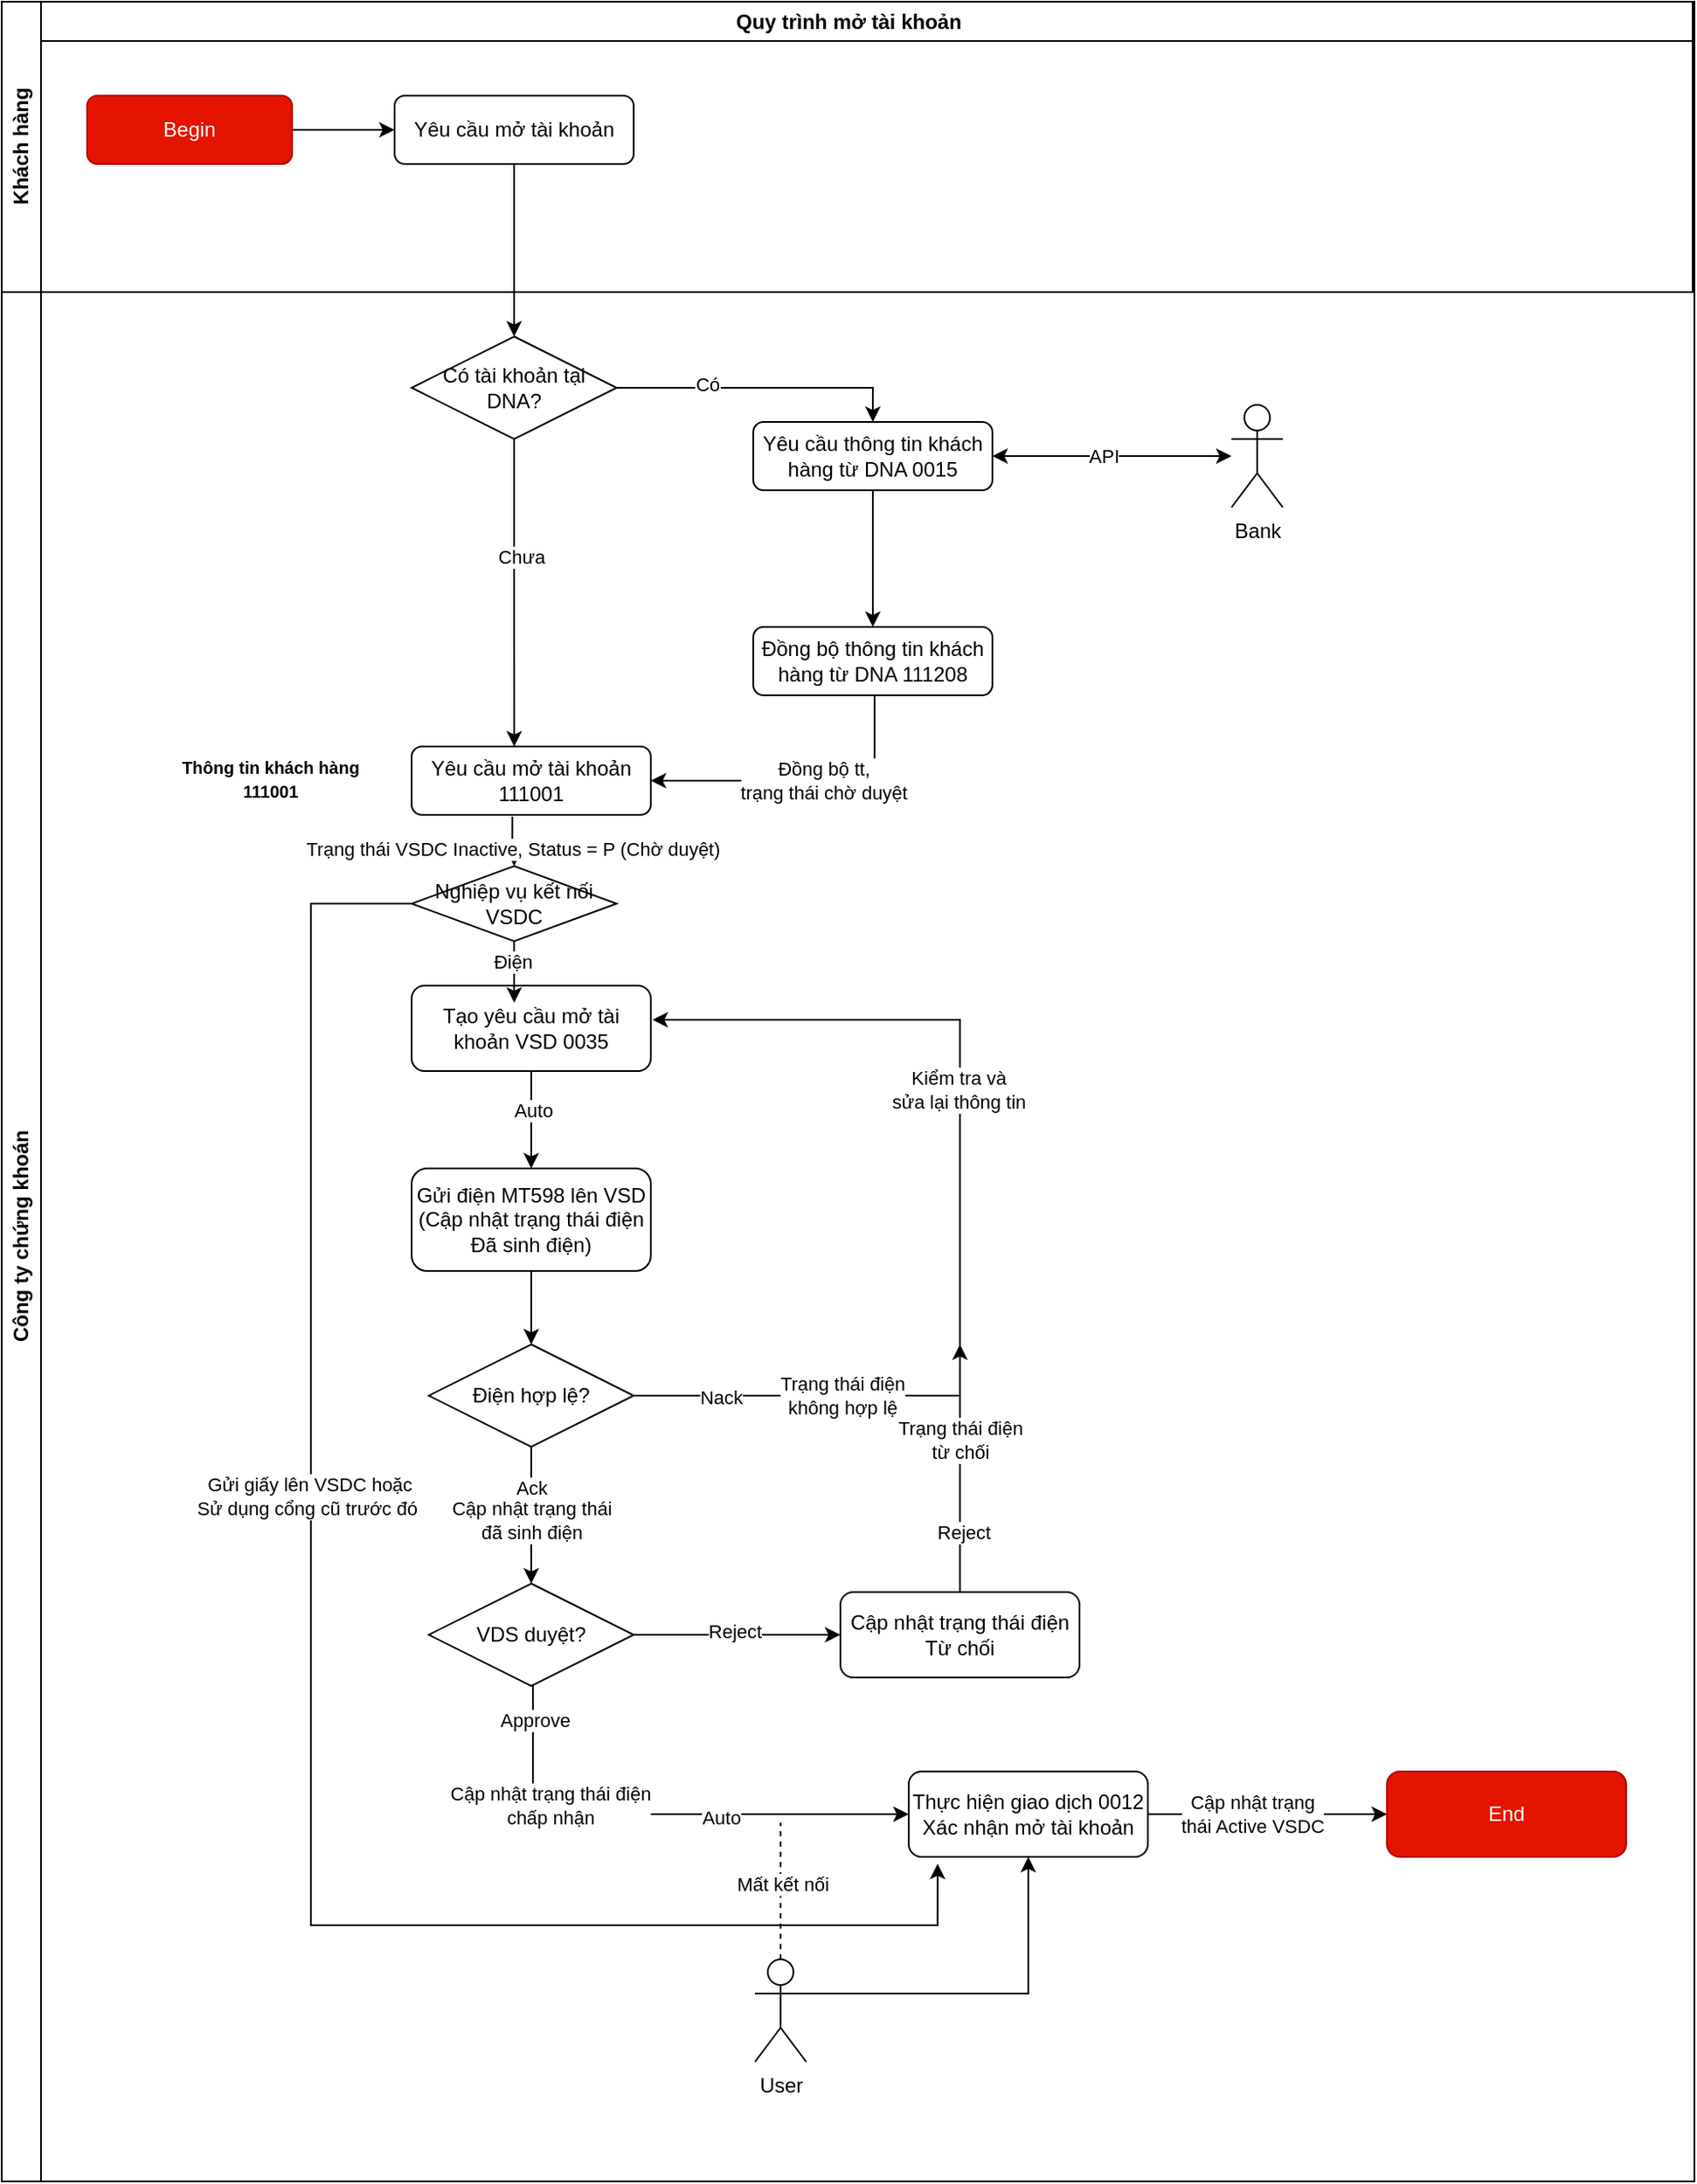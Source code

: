 <mxfile version="24.6.3" type="github" pages="5">
  <diagram name="Quy trình mở tài khoản" id="_sXcY7eKj9PjwHy8QgXG">
    <mxGraphModel dx="1120" dy="460" grid="1" gridSize="10" guides="1" tooltips="1" connect="1" arrows="1" fold="1" page="1" pageScale="1" pageWidth="1169" pageHeight="1654" math="0" shadow="0">
      <root>
        <mxCell id="0" />
        <mxCell id="1" parent="0" />
        <mxCell id="7c-61QYpQ-M-fPIgPDea-1" value="Công ty chứng khoán" style="swimlane;horizontal=0;whiteSpace=wrap;html=1;" vertex="1" parent="1">
          <mxGeometry x="129" y="254" width="991" height="1106" as="geometry">
            <mxRectangle x="230" y="690" width="40" height="150" as="alternateBounds" />
          </mxGeometry>
        </mxCell>
        <mxCell id="7c-61QYpQ-M-fPIgPDea-2" style="edgeStyle=orthogonalEdgeStyle;rounded=0;orthogonalLoop=1;jettySize=auto;html=1;exitX=0.421;exitY=1.025;exitDx=0;exitDy=0;exitPerimeter=0;" edge="1" parent="7c-61QYpQ-M-fPIgPDea-1" source="7c-61QYpQ-M-fPIgPDea-4" target="7c-61QYpQ-M-fPIgPDea-47">
          <mxGeometry relative="1" as="geometry">
            <mxPoint x="401" y="306" as="sourcePoint" />
            <mxPoint x="391" y="326" as="targetPoint" />
          </mxGeometry>
        </mxCell>
        <mxCell id="7c-61QYpQ-M-fPIgPDea-3" value="Trạng thái VSDC Inactive, Status = P (Chờ duyệt)" style="edgeLabel;html=1;align=center;verticalAlign=middle;resizable=0;points=[];" vertex="1" connectable="0" parent="7c-61QYpQ-M-fPIgPDea-2">
          <mxGeometry x="0.333" y="-1" relative="1" as="geometry">
            <mxPoint as="offset" />
          </mxGeometry>
        </mxCell>
        <mxCell id="7c-61QYpQ-M-fPIgPDea-4" value="Yêu cầu mở tài khoản 111001" style="rounded=1;whiteSpace=wrap;html=1;fontSize=12;glass=0;strokeWidth=1;shadow=0;" vertex="1" parent="7c-61QYpQ-M-fPIgPDea-1">
          <mxGeometry x="240" y="266" width="140" height="40" as="geometry" />
        </mxCell>
        <mxCell id="7c-61QYpQ-M-fPIgPDea-5" value="" style="edgeStyle=orthogonalEdgeStyle;rounded=0;orthogonalLoop=1;jettySize=auto;html=1;" edge="1" parent="7c-61QYpQ-M-fPIgPDea-1" source="7c-61QYpQ-M-fPIgPDea-7" target="7c-61QYpQ-M-fPIgPDea-9">
          <mxGeometry relative="1" as="geometry" />
        </mxCell>
        <mxCell id="7c-61QYpQ-M-fPIgPDea-6" value="Auto" style="edgeLabel;html=1;align=center;verticalAlign=middle;resizable=0;points=[];" connectable="0" vertex="1" parent="7c-61QYpQ-M-fPIgPDea-5">
          <mxGeometry x="-0.2" y="1" relative="1" as="geometry">
            <mxPoint as="offset" />
          </mxGeometry>
        </mxCell>
        <mxCell id="7c-61QYpQ-M-fPIgPDea-7" value="Tạo yêu cầu mở tài khoản VSD 0035" style="rounded=1;whiteSpace=wrap;html=1;fontSize=12;glass=0;strokeWidth=1;shadow=0;" vertex="1" parent="7c-61QYpQ-M-fPIgPDea-1">
          <mxGeometry x="240" y="406" width="140" height="50" as="geometry" />
        </mxCell>
        <mxCell id="7c-61QYpQ-M-fPIgPDea-8" style="edgeStyle=orthogonalEdgeStyle;rounded=0;orthogonalLoop=1;jettySize=auto;html=1;" edge="1" parent="7c-61QYpQ-M-fPIgPDea-1" source="7c-61QYpQ-M-fPIgPDea-9" target="7c-61QYpQ-M-fPIgPDea-17">
          <mxGeometry relative="1" as="geometry" />
        </mxCell>
        <mxCell id="7c-61QYpQ-M-fPIgPDea-9" value="Gửi điện MT598 lên VSD&lt;br&gt;(Cập nhật trạng thái điện Đã sinh điện)" style="rounded=1;whiteSpace=wrap;html=1;fontSize=12;glass=0;strokeWidth=1;shadow=0;" vertex="1" parent="7c-61QYpQ-M-fPIgPDea-1">
          <mxGeometry x="240" y="513" width="140" height="60" as="geometry" />
        </mxCell>
        <mxCell id="7c-61QYpQ-M-fPIgPDea-10" style="edgeStyle=orthogonalEdgeStyle;rounded=0;orthogonalLoop=1;jettySize=auto;html=1;" edge="1" parent="7c-61QYpQ-M-fPIgPDea-1" source="7c-61QYpQ-M-fPIgPDea-17">
          <mxGeometry relative="1" as="geometry">
            <mxPoint x="381" y="426" as="targetPoint" />
            <Array as="points">
              <mxPoint x="561" y="646" />
              <mxPoint x="561" y="426" />
              <mxPoint x="381" y="426" />
            </Array>
          </mxGeometry>
        </mxCell>
        <mxCell id="7c-61QYpQ-M-fPIgPDea-11" value="Nack" style="edgeLabel;html=1;align=center;verticalAlign=middle;resizable=0;points=[];" vertex="1" connectable="0" parent="7c-61QYpQ-M-fPIgPDea-10">
          <mxGeometry x="-0.676" y="-1" relative="1" as="geometry">
            <mxPoint x="-45" as="offset" />
          </mxGeometry>
        </mxCell>
        <mxCell id="7c-61QYpQ-M-fPIgPDea-12" value="Kiểm tra và &lt;br&gt;sửa lại thông tin" style="edgeLabel;html=1;align=center;verticalAlign=middle;resizable=0;points=[];" vertex="1" connectable="0" parent="7c-61QYpQ-M-fPIgPDea-10">
          <mxGeometry x="0.038" y="1" relative="1" as="geometry">
            <mxPoint y="-64" as="offset" />
          </mxGeometry>
        </mxCell>
        <mxCell id="7c-61QYpQ-M-fPIgPDea-13" value="Trạng thái điện&lt;br&gt;không hợp lệ" style="edgeLabel;html=1;align=center;verticalAlign=middle;resizable=0;points=[];" vertex="1" connectable="0" parent="7c-61QYpQ-M-fPIgPDea-10">
          <mxGeometry x="-0.538" relative="1" as="geometry">
            <mxPoint x="-15" as="offset" />
          </mxGeometry>
        </mxCell>
        <mxCell id="7c-61QYpQ-M-fPIgPDea-14" style="edgeStyle=orthogonalEdgeStyle;rounded=0;orthogonalLoop=1;jettySize=auto;html=1;entryX=0.5;entryY=0;entryDx=0;entryDy=0;" edge="1" parent="7c-61QYpQ-M-fPIgPDea-1" source="7c-61QYpQ-M-fPIgPDea-17" target="7c-61QYpQ-M-fPIgPDea-24">
          <mxGeometry relative="1" as="geometry" />
        </mxCell>
        <mxCell id="7c-61QYpQ-M-fPIgPDea-15" value="Ack" style="edgeLabel;html=1;align=center;verticalAlign=middle;resizable=0;points=[];" vertex="1" connectable="0" parent="7c-61QYpQ-M-fPIgPDea-14">
          <mxGeometry x="-0.418" relative="1" as="geometry">
            <mxPoint as="offset" />
          </mxGeometry>
        </mxCell>
        <mxCell id="7c-61QYpQ-M-fPIgPDea-16" value="Cập nhật trạng thái&lt;br&gt;đã sinh điện" style="edgeLabel;html=1;align=center;verticalAlign=middle;resizable=0;points=[];" vertex="1" connectable="0" parent="7c-61QYpQ-M-fPIgPDea-14">
          <mxGeometry x="0.073" relative="1" as="geometry">
            <mxPoint as="offset" />
          </mxGeometry>
        </mxCell>
        <mxCell id="7c-61QYpQ-M-fPIgPDea-17" value="Điện hợp lệ?" style="rhombus;whiteSpace=wrap;html=1;" vertex="1" parent="7c-61QYpQ-M-fPIgPDea-1">
          <mxGeometry x="250" y="616" width="120" height="60" as="geometry" />
        </mxCell>
        <mxCell id="7c-61QYpQ-M-fPIgPDea-18" style="edgeStyle=orthogonalEdgeStyle;rounded=0;orthogonalLoop=1;jettySize=auto;html=1;entryX=0;entryY=0.5;entryDx=0;entryDy=0;" edge="1" parent="7c-61QYpQ-M-fPIgPDea-1" source="7c-61QYpQ-M-fPIgPDea-24" target="7c-61QYpQ-M-fPIgPDea-28">
          <mxGeometry relative="1" as="geometry" />
        </mxCell>
        <mxCell id="7c-61QYpQ-M-fPIgPDea-19" value="Reject" style="edgeLabel;html=1;align=center;verticalAlign=middle;resizable=0;points=[];" connectable="0" vertex="1" parent="7c-61QYpQ-M-fPIgPDea-18">
          <mxGeometry x="-0.03" y="2" relative="1" as="geometry">
            <mxPoint as="offset" />
          </mxGeometry>
        </mxCell>
        <mxCell id="7c-61QYpQ-M-fPIgPDea-20" style="edgeStyle=orthogonalEdgeStyle;rounded=0;orthogonalLoop=1;jettySize=auto;html=1;entryX=0;entryY=0.5;entryDx=0;entryDy=0;" edge="1" parent="7c-61QYpQ-M-fPIgPDea-1" source="7c-61QYpQ-M-fPIgPDea-24" target="7c-61QYpQ-M-fPIgPDea-31">
          <mxGeometry relative="1" as="geometry">
            <mxPoint x="310" y="866" as="targetPoint" />
            <Array as="points">
              <mxPoint x="311" y="891" />
            </Array>
          </mxGeometry>
        </mxCell>
        <mxCell id="7c-61QYpQ-M-fPIgPDea-21" value="Approve" style="edgeLabel;html=1;align=center;verticalAlign=middle;resizable=0;points=[];" connectable="0" vertex="1" parent="7c-61QYpQ-M-fPIgPDea-20">
          <mxGeometry x="-0.174" y="2" relative="1" as="geometry">
            <mxPoint x="-46" y="-53" as="offset" />
          </mxGeometry>
        </mxCell>
        <mxCell id="7c-61QYpQ-M-fPIgPDea-22" value="Auto" style="edgeLabel;html=1;align=center;verticalAlign=middle;resizable=0;points=[];" vertex="1" connectable="0" parent="7c-61QYpQ-M-fPIgPDea-20">
          <mxGeometry x="0.519" y="-2" relative="1" as="geometry">
            <mxPoint x="-39" as="offset" />
          </mxGeometry>
        </mxCell>
        <mxCell id="7c-61QYpQ-M-fPIgPDea-23" value="Cập nhật trạng thái điện&lt;br&gt;chấp nhận" style="edgeLabel;html=1;align=center;verticalAlign=middle;resizable=0;points=[];" vertex="1" connectable="0" parent="7c-61QYpQ-M-fPIgPDea-20">
          <mxGeometry x="-0.658" y="-4" relative="1" as="geometry">
            <mxPoint x="14" y="20" as="offset" />
          </mxGeometry>
        </mxCell>
        <mxCell id="7c-61QYpQ-M-fPIgPDea-24" value="VDS duyệt?" style="rhombus;whiteSpace=wrap;html=1;" vertex="1" parent="7c-61QYpQ-M-fPIgPDea-1">
          <mxGeometry x="250" y="756" width="120" height="60" as="geometry" />
        </mxCell>
        <mxCell id="7c-61QYpQ-M-fPIgPDea-25" style="edgeStyle=orthogonalEdgeStyle;rounded=0;orthogonalLoop=1;jettySize=auto;html=1;" edge="1" parent="7c-61QYpQ-M-fPIgPDea-1" source="7c-61QYpQ-M-fPIgPDea-28">
          <mxGeometry relative="1" as="geometry">
            <mxPoint x="561" y="616" as="targetPoint" />
          </mxGeometry>
        </mxCell>
        <mxCell id="7c-61QYpQ-M-fPIgPDea-26" value="Reject" style="edgeLabel;html=1;align=center;verticalAlign=middle;resizable=0;points=[];" vertex="1" connectable="0" parent="7c-61QYpQ-M-fPIgPDea-25">
          <mxGeometry x="-0.106" y="-2" relative="1" as="geometry">
            <mxPoint y="30" as="offset" />
          </mxGeometry>
        </mxCell>
        <mxCell id="7c-61QYpQ-M-fPIgPDea-27" value="Trạng thái điện&lt;br&gt;từ chối" style="edgeLabel;html=1;align=center;verticalAlign=middle;resizable=0;points=[];" vertex="1" connectable="0" parent="7c-61QYpQ-M-fPIgPDea-25">
          <mxGeometry x="0.237" y="1" relative="1" as="geometry">
            <mxPoint as="offset" />
          </mxGeometry>
        </mxCell>
        <mxCell id="7c-61QYpQ-M-fPIgPDea-28" value="Cập nhật trạng thái điện&lt;br&gt;Từ chối" style="rounded=1;whiteSpace=wrap;html=1;fontSize=12;glass=0;strokeWidth=1;shadow=0;" vertex="1" parent="7c-61QYpQ-M-fPIgPDea-1">
          <mxGeometry x="491" y="761" width="140" height="50" as="geometry" />
        </mxCell>
        <mxCell id="7c-61QYpQ-M-fPIgPDea-29" style="edgeStyle=orthogonalEdgeStyle;rounded=0;orthogonalLoop=1;jettySize=auto;html=1;entryX=0;entryY=0.5;entryDx=0;entryDy=0;" edge="1" parent="7c-61QYpQ-M-fPIgPDea-1" source="7c-61QYpQ-M-fPIgPDea-31" target="7c-61QYpQ-M-fPIgPDea-32">
          <mxGeometry relative="1" as="geometry" />
        </mxCell>
        <mxCell id="7c-61QYpQ-M-fPIgPDea-30" value="Cập nhật trạng&lt;br&gt;thái Active VSDC" style="edgeLabel;html=1;align=center;verticalAlign=middle;resizable=0;points=[];" vertex="1" connectable="0" parent="7c-61QYpQ-M-fPIgPDea-29">
          <mxGeometry x="-0.129" relative="1" as="geometry">
            <mxPoint as="offset" />
          </mxGeometry>
        </mxCell>
        <mxCell id="7c-61QYpQ-M-fPIgPDea-31" value="Thực hiện giao dịch 0012&lt;br&gt;Xác nhận mở tài khoản" style="rounded=1;whiteSpace=wrap;html=1;fontSize=12;glass=0;strokeWidth=1;shadow=0;" vertex="1" parent="7c-61QYpQ-M-fPIgPDea-1">
          <mxGeometry x="531" y="866" width="140" height="50" as="geometry" />
        </mxCell>
        <mxCell id="7c-61QYpQ-M-fPIgPDea-32" value="End" style="rounded=1;whiteSpace=wrap;html=1;fontSize=12;glass=0;strokeWidth=1;shadow=0;fillColor=#e51400;fontColor=#ffffff;strokeColor=#B20000;" vertex="1" parent="7c-61QYpQ-M-fPIgPDea-1">
          <mxGeometry x="811" y="866" width="140" height="50" as="geometry" />
        </mxCell>
        <mxCell id="7c-61QYpQ-M-fPIgPDea-33" style="edgeStyle=orthogonalEdgeStyle;rounded=0;orthogonalLoop=1;jettySize=auto;html=1;entryX=0.5;entryY=0;entryDx=0;entryDy=0;" edge="1" parent="7c-61QYpQ-M-fPIgPDea-1" source="7c-61QYpQ-M-fPIgPDea-35" target="7c-61QYpQ-M-fPIgPDea-37">
          <mxGeometry relative="1" as="geometry" />
        </mxCell>
        <mxCell id="7c-61QYpQ-M-fPIgPDea-34" value="Có" style="edgeLabel;html=1;align=center;verticalAlign=middle;resizable=0;points=[];" vertex="1" connectable="0" parent="7c-61QYpQ-M-fPIgPDea-33">
          <mxGeometry x="-0.384" y="2" relative="1" as="geometry">
            <mxPoint as="offset" />
          </mxGeometry>
        </mxCell>
        <mxCell id="7c-61QYpQ-M-fPIgPDea-35" value="Có tài khoản tại DNA?" style="rhombus;whiteSpace=wrap;html=1;" vertex="1" parent="7c-61QYpQ-M-fPIgPDea-1">
          <mxGeometry x="240" y="26" width="120" height="60" as="geometry" />
        </mxCell>
        <mxCell id="7c-61QYpQ-M-fPIgPDea-36" style="edgeStyle=orthogonalEdgeStyle;rounded=0;orthogonalLoop=1;jettySize=auto;html=1;entryX=0.5;entryY=0;entryDx=0;entryDy=0;" edge="1" parent="7c-61QYpQ-M-fPIgPDea-1" source="7c-61QYpQ-M-fPIgPDea-37" target="7c-61QYpQ-M-fPIgPDea-42">
          <mxGeometry relative="1" as="geometry" />
        </mxCell>
        <mxCell id="7c-61QYpQ-M-fPIgPDea-37" value="Yêu cầu thông tin khách hàng từ DNA 0015" style="rounded=1;whiteSpace=wrap;html=1;fontSize=12;glass=0;strokeWidth=1;shadow=0;" vertex="1" parent="7c-61QYpQ-M-fPIgPDea-1">
          <mxGeometry x="440" y="76" width="140" height="40" as="geometry" />
        </mxCell>
        <mxCell id="7c-61QYpQ-M-fPIgPDea-38" style="edgeStyle=orthogonalEdgeStyle;rounded=0;orthogonalLoop=1;jettySize=auto;html=1;entryX=0.429;entryY=0;entryDx=0;entryDy=0;entryPerimeter=0;" edge="1" parent="7c-61QYpQ-M-fPIgPDea-1" source="7c-61QYpQ-M-fPIgPDea-35" target="7c-61QYpQ-M-fPIgPDea-4">
          <mxGeometry relative="1" as="geometry" />
        </mxCell>
        <mxCell id="7c-61QYpQ-M-fPIgPDea-39" value="Chưa" style="edgeLabel;html=1;align=center;verticalAlign=middle;resizable=0;points=[];" vertex="1" connectable="0" parent="7c-61QYpQ-M-fPIgPDea-38">
          <mxGeometry x="-0.237" y="4" relative="1" as="geometry">
            <mxPoint as="offset" />
          </mxGeometry>
        </mxCell>
        <mxCell id="7c-61QYpQ-M-fPIgPDea-40" style="edgeStyle=orthogonalEdgeStyle;rounded=0;orthogonalLoop=1;jettySize=auto;html=1;entryX=1;entryY=0.5;entryDx=0;entryDy=0;" edge="1" parent="7c-61QYpQ-M-fPIgPDea-1" source="7c-61QYpQ-M-fPIgPDea-42" target="7c-61QYpQ-M-fPIgPDea-4">
          <mxGeometry relative="1" as="geometry">
            <Array as="points">
              <mxPoint x="511" y="286" />
            </Array>
          </mxGeometry>
        </mxCell>
        <mxCell id="7c-61QYpQ-M-fPIgPDea-41" value="Đồng bộ tt, &lt;br&gt;trạng thái chờ duyệt" style="edgeLabel;html=1;align=center;verticalAlign=middle;resizable=0;points=[];" vertex="1" connectable="0" parent="7c-61QYpQ-M-fPIgPDea-40">
          <mxGeometry x="-0.116" relative="1" as="geometry">
            <mxPoint as="offset" />
          </mxGeometry>
        </mxCell>
        <mxCell id="7c-61QYpQ-M-fPIgPDea-42" value="Đồng bộ thông tin khách hàng từ DNA 111208" style="rounded=1;whiteSpace=wrap;html=1;fontSize=12;glass=0;strokeWidth=1;shadow=0;" vertex="1" parent="7c-61QYpQ-M-fPIgPDea-1">
          <mxGeometry x="440" y="196" width="140" height="40" as="geometry" />
        </mxCell>
        <mxCell id="7c-61QYpQ-M-fPIgPDea-43" value="Bank" style="shape=umlActor;verticalLabelPosition=bottom;verticalAlign=top;html=1;outlineConnect=0;" vertex="1" parent="7c-61QYpQ-M-fPIgPDea-1">
          <mxGeometry x="720" y="66" width="30" height="60" as="geometry" />
        </mxCell>
        <mxCell id="7c-61QYpQ-M-fPIgPDea-44" value="" style="endArrow=classic;startArrow=classic;html=1;rounded=0;exitX=1;exitY=0.5;exitDx=0;exitDy=0;" edge="1" parent="7c-61QYpQ-M-fPIgPDea-1" source="7c-61QYpQ-M-fPIgPDea-37" target="7c-61QYpQ-M-fPIgPDea-43">
          <mxGeometry width="50" height="50" relative="1" as="geometry">
            <mxPoint x="421" y="266" as="sourcePoint" />
            <mxPoint x="471" y="216" as="targetPoint" />
          </mxGeometry>
        </mxCell>
        <mxCell id="7c-61QYpQ-M-fPIgPDea-45" value="API" style="edgeLabel;html=1;align=center;verticalAlign=middle;resizable=0;points=[];" vertex="1" connectable="0" parent="7c-61QYpQ-M-fPIgPDea-44">
          <mxGeometry x="-0.071" relative="1" as="geometry">
            <mxPoint as="offset" />
          </mxGeometry>
        </mxCell>
        <mxCell id="7c-61QYpQ-M-fPIgPDea-46" value="&lt;span style=&quot;font-size: 10px;&quot;&gt;&lt;b&gt;Thông tin khách hàng&lt;br&gt;111001&lt;/b&gt;&lt;/span&gt;" style="edgeLabel;html=1;align=center;verticalAlign=middle;resizable=0;points=[];" connectable="0" vertex="1" parent="7c-61QYpQ-M-fPIgPDea-1">
          <mxGeometry x="141" y="196" as="geometry">
            <mxPoint x="16" y="89" as="offset" />
          </mxGeometry>
        </mxCell>
        <mxCell id="7c-61QYpQ-M-fPIgPDea-47" value="Nghiệp vụ kết nối VSDC" style="rhombus;whiteSpace=wrap;html=1;" vertex="1" parent="7c-61QYpQ-M-fPIgPDea-1">
          <mxGeometry x="240" y="336" width="120" height="44" as="geometry" />
        </mxCell>
        <mxCell id="7c-61QYpQ-M-fPIgPDea-48" style="edgeStyle=orthogonalEdgeStyle;rounded=0;orthogonalLoop=1;jettySize=auto;html=1;entryX=0.429;entryY=0.2;entryDx=0;entryDy=0;entryPerimeter=0;" edge="1" parent="7c-61QYpQ-M-fPIgPDea-1" source="7c-61QYpQ-M-fPIgPDea-47" target="7c-61QYpQ-M-fPIgPDea-7">
          <mxGeometry relative="1" as="geometry" />
        </mxCell>
        <mxCell id="7c-61QYpQ-M-fPIgPDea-49" value="Điện" style="edgeLabel;html=1;align=center;verticalAlign=middle;resizable=0;points=[];" vertex="1" connectable="0" parent="7c-61QYpQ-M-fPIgPDea-48">
          <mxGeometry x="-0.391" y="-1" relative="1" as="geometry">
            <mxPoint y="1" as="offset" />
          </mxGeometry>
        </mxCell>
        <mxCell id="7c-61QYpQ-M-fPIgPDea-50" style="edgeStyle=orthogonalEdgeStyle;rounded=0;orthogonalLoop=1;jettySize=auto;html=1;entryX=0.121;entryY=1.08;entryDx=0;entryDy=0;entryPerimeter=0;exitX=0;exitY=0.5;exitDx=0;exitDy=0;" edge="1" parent="7c-61QYpQ-M-fPIgPDea-1" source="7c-61QYpQ-M-fPIgPDea-47" target="7c-61QYpQ-M-fPIgPDea-31">
          <mxGeometry relative="1" as="geometry">
            <mxPoint x="240" y="416" as="sourcePoint" />
            <mxPoint x="531" y="961.5" as="targetPoint" />
            <Array as="points">
              <mxPoint x="181" y="358" />
              <mxPoint x="181" y="956" />
              <mxPoint x="548" y="956" />
            </Array>
          </mxGeometry>
        </mxCell>
        <mxCell id="7c-61QYpQ-M-fPIgPDea-51" value="Gửi giấy lên VSDC hoặc&lt;br&gt;Sử dụng cổng cũ trước đó&amp;nbsp;" style="edgeLabel;html=1;align=center;verticalAlign=middle;resizable=0;points=[];" vertex="1" connectable="0" parent="7c-61QYpQ-M-fPIgPDea-50">
          <mxGeometry x="-0.234" y="-1" relative="1" as="geometry">
            <mxPoint as="offset" />
          </mxGeometry>
        </mxCell>
        <mxCell id="7c-61QYpQ-M-fPIgPDea-52" value="User" style="shape=umlActor;verticalLabelPosition=bottom;verticalAlign=top;html=1;outlineConnect=0;" vertex="1" parent="7c-61QYpQ-M-fPIgPDea-1">
          <mxGeometry x="441" y="976" width="30" height="60" as="geometry" />
        </mxCell>
        <mxCell id="7c-61QYpQ-M-fPIgPDea-53" value="" style="endArrow=classic;html=1;rounded=0;entryX=0.5;entryY=1;entryDx=0;entryDy=0;exitX=1;exitY=0.333;exitDx=0;exitDy=0;exitPerimeter=0;" edge="1" parent="7c-61QYpQ-M-fPIgPDea-1" source="7c-61QYpQ-M-fPIgPDea-52" target="7c-61QYpQ-M-fPIgPDea-31">
          <mxGeometry width="50" height="50" relative="1" as="geometry">
            <mxPoint x="421" y="1066" as="sourcePoint" />
            <mxPoint x="471" y="1016" as="targetPoint" />
            <Array as="points">
              <mxPoint x="601" y="996" />
            </Array>
          </mxGeometry>
        </mxCell>
        <mxCell id="7c-61QYpQ-M-fPIgPDea-54" value="Quy trình mở tài khoản" style="swimlane;whiteSpace=wrap;html=1;startSize=23;" vertex="1" parent="1">
          <mxGeometry x="130" y="84" width="990" height="170" as="geometry" />
        </mxCell>
        <mxCell id="7c-61QYpQ-M-fPIgPDea-55" value="Khách hàng" style="swimlane;horizontal=0;whiteSpace=wrap;html=1;" vertex="1" parent="7c-61QYpQ-M-fPIgPDea-54">
          <mxGeometry x="-1" width="990" height="170" as="geometry">
            <mxRectangle x="230" y="540" width="40" height="90" as="alternateBounds" />
          </mxGeometry>
        </mxCell>
        <mxCell id="7c-61QYpQ-M-fPIgPDea-56" style="edgeStyle=orthogonalEdgeStyle;rounded=0;orthogonalLoop=1;jettySize=auto;html=1;exitX=1;exitY=0.5;exitDx=0;exitDy=0;entryX=0;entryY=0.5;entryDx=0;entryDy=0;" edge="1" parent="7c-61QYpQ-M-fPIgPDea-55" source="7c-61QYpQ-M-fPIgPDea-57" target="7c-61QYpQ-M-fPIgPDea-58">
          <mxGeometry relative="1" as="geometry" />
        </mxCell>
        <mxCell id="7c-61QYpQ-M-fPIgPDea-57" value="Begin" style="rounded=1;whiteSpace=wrap;html=1;fontSize=12;glass=0;strokeWidth=1;shadow=0;fillColor=#e51400;fontColor=#ffffff;strokeColor=#B20000;" vertex="1" parent="7c-61QYpQ-M-fPIgPDea-55">
          <mxGeometry x="50" y="55" width="120" height="40" as="geometry" />
        </mxCell>
        <mxCell id="7c-61QYpQ-M-fPIgPDea-58" value="Yêu cầu mở tài khoản" style="rounded=1;whiteSpace=wrap;html=1;fontSize=12;glass=0;strokeWidth=1;shadow=0;" vertex="1" parent="7c-61QYpQ-M-fPIgPDea-55">
          <mxGeometry x="230" y="55" width="140" height="40" as="geometry" />
        </mxCell>
        <mxCell id="7c-61QYpQ-M-fPIgPDea-59" style="edgeStyle=orthogonalEdgeStyle;rounded=0;orthogonalLoop=1;jettySize=auto;html=1;entryX=0.5;entryY=0;entryDx=0;entryDy=0;" edge="1" parent="1" source="7c-61QYpQ-M-fPIgPDea-58" target="7c-61QYpQ-M-fPIgPDea-35">
          <mxGeometry relative="1" as="geometry" />
        </mxCell>
        <mxCell id="7c-61QYpQ-M-fPIgPDea-60" value="" style="endArrow=none;dashed=1;html=1;rounded=0;exitX=0.5;exitY=0;exitDx=0;exitDy=0;exitPerimeter=0;" edge="1" parent="1" source="7c-61QYpQ-M-fPIgPDea-52">
          <mxGeometry width="50" height="50" relative="1" as="geometry">
            <mxPoint x="590" y="1230" as="sourcePoint" />
            <mxPoint x="585" y="1150" as="targetPoint" />
          </mxGeometry>
        </mxCell>
        <mxCell id="7c-61QYpQ-M-fPIgPDea-61" value="Mất kết nối" style="edgeLabel;html=1;align=center;verticalAlign=middle;resizable=0;points=[];" vertex="1" connectable="0" parent="7c-61QYpQ-M-fPIgPDea-60">
          <mxGeometry x="0.1" y="-1" relative="1" as="geometry">
            <mxPoint as="offset" />
          </mxGeometry>
        </mxCell>
      </root>
    </mxGraphModel>
  </diagram>
  <diagram name="Quy trình mở tài khoản tiền" id="gPBFVMthMouBic7nX-ix">
    <mxGraphModel dx="1120" dy="460" grid="1" gridSize="10" guides="1" tooltips="1" connect="1" arrows="1" fold="1" page="1" pageScale="1" pageWidth="1169" pageHeight="1654" math="0" shadow="0">
      <root>
        <mxCell id="WIyWlLk6GJQsqaUBKTNV-0" />
        <mxCell id="WIyWlLk6GJQsqaUBKTNV-1" parent="WIyWlLk6GJQsqaUBKTNV-0" />
        <mxCell id="TnxCRumbow880xI3qZJu-0" value="Công ty chứng khoán" style="swimlane;horizontal=0;whiteSpace=wrap;html=1;" parent="WIyWlLk6GJQsqaUBKTNV-1" vertex="1">
          <mxGeometry x="129" y="254" width="871" height="606" as="geometry">
            <mxRectangle x="230" y="690" width="40" height="150" as="alternateBounds" />
          </mxGeometry>
        </mxCell>
        <mxCell id="Zcul-_Ey2VAl8pak--Ev-9" style="edgeStyle=orthogonalEdgeStyle;rounded=0;orthogonalLoop=1;jettySize=auto;html=1;entryX=0.5;entryY=0;entryDx=0;entryDy=0;" edge="1" parent="TnxCRumbow880xI3qZJu-0" source="TnxCRumbow880xI3qZJu-17" target="Zcul-_Ey2VAl8pak--Ev-8">
          <mxGeometry relative="1" as="geometry" />
        </mxCell>
        <mxCell id="TnxCRumbow880xI3qZJu-17" value="Yêu cầu mở tài khoản / Tab tài khoản tiền 111001" style="rounded=1;whiteSpace=wrap;html=1;fontSize=12;glass=0;strokeWidth=1;shadow=0;" parent="TnxCRumbow880xI3qZJu-0" vertex="1">
          <mxGeometry x="240" y="336" width="140" height="40" as="geometry" />
        </mxCell>
        <mxCell id="gHwJGArUrD1OqWGMp7x8-7" style="edgeStyle=orthogonalEdgeStyle;rounded=0;orthogonalLoop=1;jettySize=auto;html=1;entryX=0.5;entryY=0;entryDx=0;entryDy=0;" parent="TnxCRumbow880xI3qZJu-0" source="gHwJGArUrD1OqWGMp7x8-1" target="gHwJGArUrD1OqWGMp7x8-4" edge="1">
          <mxGeometry relative="1" as="geometry" />
        </mxCell>
        <mxCell id="gHwJGArUrD1OqWGMp7x8-8" value="Có" style="edgeLabel;html=1;align=center;verticalAlign=middle;resizable=0;points=[];" parent="gHwJGArUrD1OqWGMp7x8-7" vertex="1" connectable="0">
          <mxGeometry x="-0.384" y="2" relative="1" as="geometry">
            <mxPoint as="offset" />
          </mxGeometry>
        </mxCell>
        <mxCell id="gHwJGArUrD1OqWGMp7x8-1" value="Thêm tài khoản tiền từ DNA?" style="rhombus;whiteSpace=wrap;html=1;" parent="TnxCRumbow880xI3qZJu-0" vertex="1">
          <mxGeometry x="240" y="26" width="120" height="60" as="geometry" />
        </mxCell>
        <mxCell id="gHwJGArUrD1OqWGMp7x8-10" style="edgeStyle=orthogonalEdgeStyle;rounded=0;orthogonalLoop=1;jettySize=auto;html=1;entryX=0.5;entryY=0;entryDx=0;entryDy=0;" parent="TnxCRumbow880xI3qZJu-0" source="gHwJGArUrD1OqWGMp7x8-4" target="gHwJGArUrD1OqWGMp7x8-9" edge="1">
          <mxGeometry relative="1" as="geometry" />
        </mxCell>
        <mxCell id="gHwJGArUrD1OqWGMp7x8-4" value="Đồng bộ thông tin tài khoản tiền 111209" style="rounded=1;whiteSpace=wrap;html=1;fontSize=12;glass=0;strokeWidth=1;shadow=0;" parent="TnxCRumbow880xI3qZJu-0" vertex="1">
          <mxGeometry x="440" y="76" width="140" height="40" as="geometry" />
        </mxCell>
        <mxCell id="gHwJGArUrD1OqWGMp7x8-5" style="edgeStyle=orthogonalEdgeStyle;rounded=0;orthogonalLoop=1;jettySize=auto;html=1;entryX=0.429;entryY=0;entryDx=0;entryDy=0;entryPerimeter=0;" parent="TnxCRumbow880xI3qZJu-0" source="gHwJGArUrD1OqWGMp7x8-1" target="TnxCRumbow880xI3qZJu-17" edge="1">
          <mxGeometry relative="1" as="geometry" />
        </mxCell>
        <mxCell id="gHwJGArUrD1OqWGMp7x8-6" value="Chưa" style="edgeLabel;html=1;align=center;verticalAlign=middle;resizable=0;points=[];" parent="gHwJGArUrD1OqWGMp7x8-5" vertex="1" connectable="0">
          <mxGeometry x="-0.237" y="4" relative="1" as="geometry">
            <mxPoint as="offset" />
          </mxGeometry>
        </mxCell>
        <mxCell id="gHwJGArUrD1OqWGMp7x8-12" style="edgeStyle=orthogonalEdgeStyle;rounded=0;orthogonalLoop=1;jettySize=auto;html=1;entryX=1;entryY=0.5;entryDx=0;entryDy=0;" parent="TnxCRumbow880xI3qZJu-0" source="gHwJGArUrD1OqWGMp7x8-9" target="TnxCRumbow880xI3qZJu-17" edge="1">
          <mxGeometry relative="1" as="geometry">
            <Array as="points">
              <mxPoint x="511" y="356" />
            </Array>
          </mxGeometry>
        </mxCell>
        <mxCell id="gHwJGArUrD1OqWGMp7x8-13" value="Đồng bộ tt mở, đóng" style="edgeLabel;html=1;align=center;verticalAlign=middle;resizable=0;points=[];" parent="gHwJGArUrD1OqWGMp7x8-12" vertex="1" connectable="0">
          <mxGeometry x="-0.116" relative="1" as="geometry">
            <mxPoint as="offset" />
          </mxGeometry>
        </mxCell>
        <mxCell id="gHwJGArUrD1OqWGMp7x8-9" value="Đồng bộ thông tin khách hàng từ DNA 111208" style="rounded=1;whiteSpace=wrap;html=1;fontSize=12;glass=0;strokeWidth=1;shadow=0;" parent="TnxCRumbow880xI3qZJu-0" vertex="1">
          <mxGeometry x="440" y="196" width="140" height="40" as="geometry" />
        </mxCell>
        <mxCell id="Zcul-_Ey2VAl8pak--Ev-4" style="edgeStyle=orthogonalEdgeStyle;rounded=0;orthogonalLoop=1;jettySize=auto;html=1;entryX=1;entryY=0.5;entryDx=0;entryDy=0;" edge="1" parent="TnxCRumbow880xI3qZJu-0" source="gHwJGArUrD1OqWGMp7x8-15" target="Zcul-_Ey2VAl8pak--Ev-3">
          <mxGeometry relative="1" as="geometry" />
        </mxCell>
        <mxCell id="gHwJGArUrD1OqWGMp7x8-15" value="Bank" style="shape=umlActor;verticalLabelPosition=bottom;verticalAlign=top;html=1;outlineConnect=0;" parent="TnxCRumbow880xI3qZJu-0" vertex="1">
          <mxGeometry x="801" y="66" width="30" height="60" as="geometry" />
        </mxCell>
        <mxCell id="Zcul-_Ey2VAl8pak--Ev-5" style="edgeStyle=orthogonalEdgeStyle;rounded=0;orthogonalLoop=1;jettySize=auto;html=1;entryX=1;entryY=0.5;entryDx=0;entryDy=0;" edge="1" parent="TnxCRumbow880xI3qZJu-0" source="Zcul-_Ey2VAl8pak--Ev-3" target="gHwJGArUrD1OqWGMp7x8-4">
          <mxGeometry relative="1" as="geometry" />
        </mxCell>
        <mxCell id="Zcul-_Ey2VAl8pak--Ev-6" value="API" style="edgeLabel;html=1;align=center;verticalAlign=middle;resizable=0;points=[];" vertex="1" connectable="0" parent="Zcul-_Ey2VAl8pak--Ev-5">
          <mxGeometry x="-0.073" y="-2" relative="1" as="geometry">
            <mxPoint as="offset" />
          </mxGeometry>
        </mxCell>
        <mxCell id="Zcul-_Ey2VAl8pak--Ev-3" value="Thêm tài khoản tiền tại DNA" style="rounded=1;whiteSpace=wrap;html=1;" vertex="1" parent="TnxCRumbow880xI3qZJu-0">
          <mxGeometry x="641" y="71" width="110" height="50" as="geometry" />
        </mxCell>
        <mxCell id="Zcul-_Ey2VAl8pak--Ev-8" value="End" style="rounded=1;whiteSpace=wrap;html=1;fontSize=12;glass=0;strokeWidth=1;shadow=0;fillColor=#e51400;fontColor=#ffffff;strokeColor=#B20000;" vertex="1" parent="TnxCRumbow880xI3qZJu-0">
          <mxGeometry x="240" y="466" width="140" height="50" as="geometry" />
        </mxCell>
        <mxCell id="TnxCRumbow880xI3qZJu-9" value="Quy trình thêm mới tài khoản tiền" style="swimlane;whiteSpace=wrap;html=1;startSize=23;" parent="WIyWlLk6GJQsqaUBKTNV-1" vertex="1">
          <mxGeometry x="130" y="84" width="870" height="170" as="geometry" />
        </mxCell>
        <mxCell id="TnxCRumbow880xI3qZJu-1" value="Khách hàng" style="swimlane;horizontal=0;whiteSpace=wrap;html=1;" parent="TnxCRumbow880xI3qZJu-9" vertex="1">
          <mxGeometry x="-1" width="871" height="170" as="geometry">
            <mxRectangle x="230" y="540" width="40" height="90" as="alternateBounds" />
          </mxGeometry>
        </mxCell>
        <mxCell id="TnxCRumbow880xI3qZJu-20" style="edgeStyle=orthogonalEdgeStyle;rounded=0;orthogonalLoop=1;jettySize=auto;html=1;exitX=1;exitY=0.5;exitDx=0;exitDy=0;entryX=0;entryY=0.5;entryDx=0;entryDy=0;" parent="TnxCRumbow880xI3qZJu-1" source="TnxCRumbow880xI3qZJu-2" target="TnxCRumbow880xI3qZJu-7" edge="1">
          <mxGeometry relative="1" as="geometry" />
        </mxCell>
        <mxCell id="TnxCRumbow880xI3qZJu-2" value="Begin" style="rounded=1;whiteSpace=wrap;html=1;fontSize=12;glass=0;strokeWidth=1;shadow=0;fillColor=#e51400;fontColor=#ffffff;strokeColor=#B20000;" parent="TnxCRumbow880xI3qZJu-1" vertex="1">
          <mxGeometry x="50" y="55" width="120" height="40" as="geometry" />
        </mxCell>
        <mxCell id="TnxCRumbow880xI3qZJu-7" value="Yêu cầu thêm mới tài khoản tiền" style="rounded=1;whiteSpace=wrap;html=1;fontSize=12;glass=0;strokeWidth=1;shadow=0;" parent="TnxCRumbow880xI3qZJu-1" vertex="1">
          <mxGeometry x="230" y="55" width="140" height="40" as="geometry" />
        </mxCell>
        <mxCell id="gHwJGArUrD1OqWGMp7x8-3" style="edgeStyle=orthogonalEdgeStyle;rounded=0;orthogonalLoop=1;jettySize=auto;html=1;entryX=0.5;entryY=0;entryDx=0;entryDy=0;" parent="WIyWlLk6GJQsqaUBKTNV-1" source="TnxCRumbow880xI3qZJu-7" target="gHwJGArUrD1OqWGMp7x8-1" edge="1">
          <mxGeometry relative="1" as="geometry" />
        </mxCell>
      </root>
    </mxGraphModel>
  </diagram>
  <diagram name="Quản lý sửa thông tin tài khoản" id="WpoT7li_IwI2nKsIFIOy">
    <mxGraphModel dx="1120" dy="460" grid="1" gridSize="10" guides="1" tooltips="1" connect="1" arrows="1" fold="1" page="1" pageScale="1" pageWidth="1169" pageHeight="1654" math="0" shadow="0">
      <root>
        <mxCell id="QsH5usmUUMUcdq1OJUyq-0" />
        <mxCell id="QsH5usmUUMUcdq1OJUyq-1" parent="QsH5usmUUMUcdq1OJUyq-0" />
        <mxCell id="QsH5usmUUMUcdq1OJUyq-2" value="Công ty chứng khoán" style="swimlane;horizontal=0;whiteSpace=wrap;html=1;" vertex="1" parent="QsH5usmUUMUcdq1OJUyq-1">
          <mxGeometry x="129" y="254" width="871" height="606" as="geometry">
            <mxRectangle x="230" y="690" width="40" height="150" as="alternateBounds" />
          </mxGeometry>
        </mxCell>
        <mxCell id="QsH5usmUUMUcdq1OJUyq-3" style="edgeStyle=orthogonalEdgeStyle;rounded=0;orthogonalLoop=1;jettySize=auto;html=1;entryX=0.5;entryY=0;entryDx=0;entryDy=0;" edge="1" parent="QsH5usmUUMUcdq1OJUyq-2" source="QsH5usmUUMUcdq1OJUyq-4" target="QsH5usmUUMUcdq1OJUyq-20">
          <mxGeometry relative="1" as="geometry" />
        </mxCell>
        <mxCell id="QsH5usmUUMUcdq1OJUyq-4" value="Yêu cầu mở tài khoản 111001" style="rounded=1;whiteSpace=wrap;html=1;fontSize=12;glass=0;strokeWidth=1;shadow=0;" vertex="1" parent="QsH5usmUUMUcdq1OJUyq-2">
          <mxGeometry x="240" y="336" width="140" height="40" as="geometry" />
        </mxCell>
        <mxCell id="QsH5usmUUMUcdq1OJUyq-5" style="edgeStyle=orthogonalEdgeStyle;rounded=0;orthogonalLoop=1;jettySize=auto;html=1;entryX=0.5;entryY=0;entryDx=0;entryDy=0;" edge="1" parent="QsH5usmUUMUcdq1OJUyq-2" source="QsH5usmUUMUcdq1OJUyq-7" target="QsH5usmUUMUcdq1OJUyq-9">
          <mxGeometry relative="1" as="geometry" />
        </mxCell>
        <mxCell id="QsH5usmUUMUcdq1OJUyq-6" value="Có" style="edgeLabel;html=1;align=center;verticalAlign=middle;resizable=0;points=[];" vertex="1" connectable="0" parent="QsH5usmUUMUcdq1OJUyq-5">
          <mxGeometry x="-0.384" y="2" relative="1" as="geometry">
            <mxPoint as="offset" />
          </mxGeometry>
        </mxCell>
        <mxCell id="QsH5usmUUMUcdq1OJUyq-7" value="Thông tin tài khoản thay đổi DNA" style="rhombus;whiteSpace=wrap;html=1;" vertex="1" parent="QsH5usmUUMUcdq1OJUyq-2">
          <mxGeometry x="240" y="26" width="120" height="60" as="geometry" />
        </mxCell>
        <mxCell id="QsH5usmUUMUcdq1OJUyq-8" style="edgeStyle=orthogonalEdgeStyle;rounded=0;orthogonalLoop=1;jettySize=auto;html=1;entryX=0.5;entryY=0;entryDx=0;entryDy=0;" edge="1" parent="QsH5usmUUMUcdq1OJUyq-2" source="QsH5usmUUMUcdq1OJUyq-9" target="QsH5usmUUMUcdq1OJUyq-14">
          <mxGeometry relative="1" as="geometry" />
        </mxCell>
        <mxCell id="LreXEqeT1qaVnSjrHsxc-0" value="Loại thay đổi: Sửa" style="edgeLabel;html=1;align=center;verticalAlign=middle;resizable=0;points=[];rounded=1;" vertex="1" connectable="0" parent="QsH5usmUUMUcdq1OJUyq-8">
          <mxGeometry x="-0.25" y="-4" relative="1" as="geometry">
            <mxPoint as="offset" />
          </mxGeometry>
        </mxCell>
        <mxCell id="QsH5usmUUMUcdq1OJUyq-9" value="Đồng bộ thông tin tài khoản 111208" style="rounded=1;whiteSpace=wrap;html=1;fontSize=12;glass=0;strokeWidth=1;shadow=0;" vertex="1" parent="QsH5usmUUMUcdq1OJUyq-2">
          <mxGeometry x="440" y="76" width="140" height="40" as="geometry" />
        </mxCell>
        <mxCell id="QsH5usmUUMUcdq1OJUyq-10" style="edgeStyle=orthogonalEdgeStyle;rounded=0;orthogonalLoop=1;jettySize=auto;html=1;entryX=0.429;entryY=0;entryDx=0;entryDy=0;entryPerimeter=0;" edge="1" parent="QsH5usmUUMUcdq1OJUyq-2" source="QsH5usmUUMUcdq1OJUyq-7" target="QsH5usmUUMUcdq1OJUyq-4">
          <mxGeometry relative="1" as="geometry" />
        </mxCell>
        <mxCell id="QsH5usmUUMUcdq1OJUyq-11" value="Chưa" style="edgeLabel;html=1;align=center;verticalAlign=middle;resizable=0;points=[];" vertex="1" connectable="0" parent="QsH5usmUUMUcdq1OJUyq-10">
          <mxGeometry x="-0.237" y="4" relative="1" as="geometry">
            <mxPoint as="offset" />
          </mxGeometry>
        </mxCell>
        <mxCell id="QsH5usmUUMUcdq1OJUyq-12" style="edgeStyle=orthogonalEdgeStyle;rounded=0;orthogonalLoop=1;jettySize=auto;html=1;entryX=1;entryY=0.5;entryDx=0;entryDy=0;" edge="1" parent="QsH5usmUUMUcdq1OJUyq-2" source="QsH5usmUUMUcdq1OJUyq-14" target="QsH5usmUUMUcdq1OJUyq-4">
          <mxGeometry relative="1" as="geometry">
            <Array as="points">
              <mxPoint x="511" y="356" />
            </Array>
          </mxGeometry>
        </mxCell>
        <mxCell id="z3Rrz24gyj74rSIfJ3q3-0" value="Trạng thái chờ duyệt" style="edgeLabel;html=1;align=center;verticalAlign=middle;resizable=0;points=[];rounded=1;" vertex="1" connectable="0" parent="QsH5usmUUMUcdq1OJUyq-12">
          <mxGeometry x="-0.61" y="-2" relative="1" as="geometry">
            <mxPoint as="offset" />
          </mxGeometry>
        </mxCell>
        <mxCell id="QsH5usmUUMUcdq1OJUyq-14" value="Đồng bộ thông tin khách hàng 6679" style="rounded=1;whiteSpace=wrap;html=1;fontSize=12;glass=0;strokeWidth=1;shadow=0;" vertex="1" parent="QsH5usmUUMUcdq1OJUyq-2">
          <mxGeometry x="440" y="196" width="140" height="40" as="geometry" />
        </mxCell>
        <mxCell id="QsH5usmUUMUcdq1OJUyq-15" style="edgeStyle=orthogonalEdgeStyle;rounded=0;orthogonalLoop=1;jettySize=auto;html=1;entryX=1;entryY=0.5;entryDx=0;entryDy=0;" edge="1" parent="QsH5usmUUMUcdq1OJUyq-2" source="QsH5usmUUMUcdq1OJUyq-16" target="QsH5usmUUMUcdq1OJUyq-19">
          <mxGeometry relative="1" as="geometry" />
        </mxCell>
        <mxCell id="QsH5usmUUMUcdq1OJUyq-16" value="Bank" style="shape=umlActor;verticalLabelPosition=bottom;verticalAlign=top;html=1;outlineConnect=0;" vertex="1" parent="QsH5usmUUMUcdq1OJUyq-2">
          <mxGeometry x="801" y="66" width="30" height="60" as="geometry" />
        </mxCell>
        <mxCell id="QsH5usmUUMUcdq1OJUyq-17" style="edgeStyle=orthogonalEdgeStyle;rounded=0;orthogonalLoop=1;jettySize=auto;html=1;entryX=1;entryY=0.5;entryDx=0;entryDy=0;" edge="1" parent="QsH5usmUUMUcdq1OJUyq-2" source="QsH5usmUUMUcdq1OJUyq-19" target="QsH5usmUUMUcdq1OJUyq-9">
          <mxGeometry relative="1" as="geometry" />
        </mxCell>
        <mxCell id="QsH5usmUUMUcdq1OJUyq-18" value="API" style="edgeLabel;html=1;align=center;verticalAlign=middle;resizable=0;points=[];" vertex="1" connectable="0" parent="QsH5usmUUMUcdq1OJUyq-17">
          <mxGeometry x="-0.073" y="-2" relative="1" as="geometry">
            <mxPoint as="offset" />
          </mxGeometry>
        </mxCell>
        <mxCell id="QsH5usmUUMUcdq1OJUyq-19" value="Thay đổi thông tin tài khoản" style="rounded=1;whiteSpace=wrap;html=1;" vertex="1" parent="QsH5usmUUMUcdq1OJUyq-2">
          <mxGeometry x="641" y="71" width="110" height="50" as="geometry" />
        </mxCell>
        <mxCell id="QsH5usmUUMUcdq1OJUyq-20" value="End" style="rounded=1;whiteSpace=wrap;html=1;fontSize=12;glass=0;strokeWidth=1;shadow=0;fillColor=#e51400;fontColor=#ffffff;strokeColor=#B20000;" vertex="1" parent="QsH5usmUUMUcdq1OJUyq-2">
          <mxGeometry x="240" y="466" width="140" height="50" as="geometry" />
        </mxCell>
        <mxCell id="QsH5usmUUMUcdq1OJUyq-21" value="Quy trình sửa thông tin tài khoản" style="swimlane;whiteSpace=wrap;html=1;startSize=23;" vertex="1" parent="QsH5usmUUMUcdq1OJUyq-1">
          <mxGeometry x="130" y="84" width="870" height="170" as="geometry" />
        </mxCell>
        <mxCell id="QsH5usmUUMUcdq1OJUyq-22" value="Khách hàng" style="swimlane;horizontal=0;whiteSpace=wrap;html=1;" vertex="1" parent="QsH5usmUUMUcdq1OJUyq-21">
          <mxGeometry x="-1" width="871" height="170" as="geometry">
            <mxRectangle x="230" y="540" width="40" height="90" as="alternateBounds" />
          </mxGeometry>
        </mxCell>
        <mxCell id="QsH5usmUUMUcdq1OJUyq-23" style="edgeStyle=orthogonalEdgeStyle;rounded=0;orthogonalLoop=1;jettySize=auto;html=1;exitX=1;exitY=0.5;exitDx=0;exitDy=0;entryX=0;entryY=0.5;entryDx=0;entryDy=0;" edge="1" parent="QsH5usmUUMUcdq1OJUyq-22" source="QsH5usmUUMUcdq1OJUyq-24" target="QsH5usmUUMUcdq1OJUyq-25">
          <mxGeometry relative="1" as="geometry" />
        </mxCell>
        <mxCell id="QsH5usmUUMUcdq1OJUyq-24" value="Begin" style="rounded=1;whiteSpace=wrap;html=1;fontSize=12;glass=0;strokeWidth=1;shadow=0;fillColor=#e51400;fontColor=#ffffff;strokeColor=#B20000;" vertex="1" parent="QsH5usmUUMUcdq1OJUyq-22">
          <mxGeometry x="50" y="55" width="120" height="40" as="geometry" />
        </mxCell>
        <mxCell id="QsH5usmUUMUcdq1OJUyq-25" value="Yêu cầu sửa thông tin tài khoản" style="rounded=1;whiteSpace=wrap;html=1;fontSize=12;glass=0;strokeWidth=1;shadow=0;" vertex="1" parent="QsH5usmUUMUcdq1OJUyq-22">
          <mxGeometry x="230" y="55" width="140" height="40" as="geometry" />
        </mxCell>
        <mxCell id="QsH5usmUUMUcdq1OJUyq-26" style="edgeStyle=orthogonalEdgeStyle;rounded=0;orthogonalLoop=1;jettySize=auto;html=1;entryX=0.5;entryY=0;entryDx=0;entryDy=0;" edge="1" parent="QsH5usmUUMUcdq1OJUyq-1" source="QsH5usmUUMUcdq1OJUyq-25" target="QsH5usmUUMUcdq1OJUyq-7">
          <mxGeometry relative="1" as="geometry" />
        </mxCell>
      </root>
    </mxGraphModel>
  </diagram>
  <diagram name="Quy trình quản lý TKLK TPRL" id="uAa_JHZgMxZyKdwlfSBN">
    <mxGraphModel dx="1120" dy="460" grid="1" gridSize="10" guides="1" tooltips="1" connect="1" arrows="1" fold="1" page="1" pageScale="1" pageWidth="1169" pageHeight="1654" math="0" shadow="0">
      <root>
        <mxCell id="2mP3wbRQNXaCsLd4ZMvi-0" />
        <mxCell id="2mP3wbRQNXaCsLd4ZMvi-1" parent="2mP3wbRQNXaCsLd4ZMvi-0" />
        <mxCell id="2mP3wbRQNXaCsLd4ZMvi-2" value="Công ty chứng khoán" style="swimlane;horizontal=0;whiteSpace=wrap;html=1;rounded=1;" vertex="1" parent="2mP3wbRQNXaCsLd4ZMvi-1">
          <mxGeometry x="129" y="254" width="991" height="1106" as="geometry">
            <mxRectangle x="230" y="690" width="40" height="150" as="alternateBounds" />
          </mxGeometry>
        </mxCell>
        <mxCell id="2mP3wbRQNXaCsLd4ZMvi-9" style="edgeStyle=orthogonalEdgeStyle;rounded=1;orthogonalLoop=1;jettySize=auto;html=1;" edge="1" parent="2mP3wbRQNXaCsLd4ZMvi-2" source="2mP3wbRQNXaCsLd4ZMvi-10" target="2mP3wbRQNXaCsLd4ZMvi-18">
          <mxGeometry relative="1" as="geometry" />
        </mxCell>
        <mxCell id="2mP3wbRQNXaCsLd4ZMvi-10" value="Gửi điện MT598 lên VSD&lt;br&gt;(Cập nhật trạng thái điện Đã sinh điện)" style="rounded=1;whiteSpace=wrap;html=1;fontSize=12;glass=0;strokeWidth=1;shadow=0;" vertex="1" parent="2mP3wbRQNXaCsLd4ZMvi-2">
          <mxGeometry x="240" y="266" width="140" height="60" as="geometry" />
        </mxCell>
        <mxCell id="2mP3wbRQNXaCsLd4ZMvi-11" style="edgeStyle=orthogonalEdgeStyle;rounded=1;orthogonalLoop=1;jettySize=auto;html=1;exitX=1;exitY=0.5;exitDx=0;exitDy=0;entryX=1;entryY=0.5;entryDx=0;entryDy=0;" edge="1" parent="2mP3wbRQNXaCsLd4ZMvi-2" source="2mP3wbRQNXaCsLd4ZMvi-18" target="xhCZuZU00O9uZeEcRp_e-0">
          <mxGeometry relative="1" as="geometry">
            <mxPoint x="381" y="426" as="targetPoint" />
            <Array as="points">
              <mxPoint x="561" y="486" />
              <mxPoint x="561" y="46" />
            </Array>
          </mxGeometry>
        </mxCell>
        <mxCell id="2mP3wbRQNXaCsLd4ZMvi-12" value="Nack" style="edgeLabel;html=1;align=center;verticalAlign=middle;resizable=0;points=[];rounded=1;" vertex="1" connectable="0" parent="2mP3wbRQNXaCsLd4ZMvi-11">
          <mxGeometry x="-0.676" y="-1" relative="1" as="geometry">
            <mxPoint x="-72" y="3" as="offset" />
          </mxGeometry>
        </mxCell>
        <mxCell id="2mP3wbRQNXaCsLd4ZMvi-13" value="Kiểm tra và &lt;br&gt;sửa lại thông tin" style="edgeLabel;html=1;align=center;verticalAlign=middle;resizable=0;points=[];rounded=1;" vertex="1" connectable="0" parent="2mP3wbRQNXaCsLd4ZMvi-11">
          <mxGeometry x="0.038" y="1" relative="1" as="geometry">
            <mxPoint y="-64" as="offset" />
          </mxGeometry>
        </mxCell>
        <mxCell id="2mP3wbRQNXaCsLd4ZMvi-14" value="Trạng thái điện&lt;br&gt;không hợp lệ" style="edgeLabel;html=1;align=center;verticalAlign=middle;resizable=0;points=[];rounded=1;" vertex="1" connectable="0" parent="2mP3wbRQNXaCsLd4ZMvi-11">
          <mxGeometry x="-0.538" relative="1" as="geometry">
            <mxPoint x="-39" as="offset" />
          </mxGeometry>
        </mxCell>
        <mxCell id="2mP3wbRQNXaCsLd4ZMvi-15" style="edgeStyle=orthogonalEdgeStyle;rounded=1;orthogonalLoop=1;jettySize=auto;html=1;entryX=0.5;entryY=0;entryDx=0;entryDy=0;" edge="1" parent="2mP3wbRQNXaCsLd4ZMvi-2" source="2mP3wbRQNXaCsLd4ZMvi-18" target="2mP3wbRQNXaCsLd4ZMvi-25">
          <mxGeometry relative="1" as="geometry" />
        </mxCell>
        <mxCell id="2mP3wbRQNXaCsLd4ZMvi-16" value="Ack" style="edgeLabel;html=1;align=center;verticalAlign=middle;resizable=0;points=[];rounded=1;" vertex="1" connectable="0" parent="2mP3wbRQNXaCsLd4ZMvi-15">
          <mxGeometry x="-0.418" relative="1" as="geometry">
            <mxPoint as="offset" />
          </mxGeometry>
        </mxCell>
        <mxCell id="2mP3wbRQNXaCsLd4ZMvi-17" value="Cập nhật trạng thái&lt;br&gt;đã sinh điện" style="edgeLabel;html=1;align=center;verticalAlign=middle;resizable=0;points=[];rounded=1;" vertex="1" connectable="0" parent="2mP3wbRQNXaCsLd4ZMvi-15">
          <mxGeometry x="0.073" relative="1" as="geometry">
            <mxPoint as="offset" />
          </mxGeometry>
        </mxCell>
        <mxCell id="2mP3wbRQNXaCsLd4ZMvi-18" value="Điện hợp lệ?" style="rhombus;whiteSpace=wrap;html=1;rounded=1;" vertex="1" parent="2mP3wbRQNXaCsLd4ZMvi-2">
          <mxGeometry x="250" y="456" width="120" height="60" as="geometry" />
        </mxCell>
        <mxCell id="2mP3wbRQNXaCsLd4ZMvi-19" style="edgeStyle=orthogonalEdgeStyle;rounded=1;orthogonalLoop=1;jettySize=auto;html=1;entryX=0;entryY=0.5;entryDx=0;entryDy=0;" edge="1" parent="2mP3wbRQNXaCsLd4ZMvi-2" source="2mP3wbRQNXaCsLd4ZMvi-25" target="2mP3wbRQNXaCsLd4ZMvi-29">
          <mxGeometry relative="1" as="geometry" />
        </mxCell>
        <mxCell id="2mP3wbRQNXaCsLd4ZMvi-20" value="Reject" style="edgeLabel;html=1;align=center;verticalAlign=middle;resizable=0;points=[];rounded=1;" connectable="0" vertex="1" parent="2mP3wbRQNXaCsLd4ZMvi-19">
          <mxGeometry x="-0.03" y="2" relative="1" as="geometry">
            <mxPoint as="offset" />
          </mxGeometry>
        </mxCell>
        <mxCell id="2mP3wbRQNXaCsLd4ZMvi-21" style="edgeStyle=orthogonalEdgeStyle;rounded=1;orthogonalLoop=1;jettySize=auto;html=1;entryX=0;entryY=0.5;entryDx=0;entryDy=0;" edge="1" parent="2mP3wbRQNXaCsLd4ZMvi-2" source="2mP3wbRQNXaCsLd4ZMvi-25" target="2mP3wbRQNXaCsLd4ZMvi-32">
          <mxGeometry relative="1" as="geometry">
            <mxPoint x="310" y="866" as="targetPoint" />
            <Array as="points">
              <mxPoint x="311" y="891" />
            </Array>
          </mxGeometry>
        </mxCell>
        <mxCell id="2mP3wbRQNXaCsLd4ZMvi-22" value="Approve" style="edgeLabel;html=1;align=center;verticalAlign=middle;resizable=0;points=[];rounded=1;" connectable="0" vertex="1" parent="2mP3wbRQNXaCsLd4ZMvi-21">
          <mxGeometry x="-0.174" y="2" relative="1" as="geometry">
            <mxPoint x="-46" y="-53" as="offset" />
          </mxGeometry>
        </mxCell>
        <mxCell id="2mP3wbRQNXaCsLd4ZMvi-23" value="Auto" style="edgeLabel;html=1;align=center;verticalAlign=middle;resizable=0;points=[];rounded=1;" vertex="1" connectable="0" parent="2mP3wbRQNXaCsLd4ZMvi-21">
          <mxGeometry x="0.519" y="-2" relative="1" as="geometry">
            <mxPoint x="-39" as="offset" />
          </mxGeometry>
        </mxCell>
        <mxCell id="2mP3wbRQNXaCsLd4ZMvi-24" value="Cập nhật trạng thái điện&lt;br&gt;chấp nhận" style="edgeLabel;html=1;align=center;verticalAlign=middle;resizable=0;points=[];rounded=1;" vertex="1" connectable="0" parent="2mP3wbRQNXaCsLd4ZMvi-21">
          <mxGeometry x="-0.658" y="-4" relative="1" as="geometry">
            <mxPoint x="14" y="20" as="offset" />
          </mxGeometry>
        </mxCell>
        <mxCell id="2mP3wbRQNXaCsLd4ZMvi-25" value="VDS duyệt?" style="rhombus;whiteSpace=wrap;html=1;rounded=1;" vertex="1" parent="2mP3wbRQNXaCsLd4ZMvi-2">
          <mxGeometry x="250" y="756" width="120" height="60" as="geometry" />
        </mxCell>
        <mxCell id="2mP3wbRQNXaCsLd4ZMvi-26" style="edgeStyle=orthogonalEdgeStyle;rounded=1;orthogonalLoop=1;jettySize=auto;html=1;" edge="1" parent="2mP3wbRQNXaCsLd4ZMvi-2" source="2mP3wbRQNXaCsLd4ZMvi-29">
          <mxGeometry relative="1" as="geometry">
            <mxPoint x="561" y="486" as="targetPoint" />
          </mxGeometry>
        </mxCell>
        <mxCell id="2mP3wbRQNXaCsLd4ZMvi-27" value="Reject" style="edgeLabel;html=1;align=center;verticalAlign=middle;resizable=0;points=[];rounded=1;" vertex="1" connectable="0" parent="2mP3wbRQNXaCsLd4ZMvi-26">
          <mxGeometry x="-0.106" y="-2" relative="1" as="geometry">
            <mxPoint y="30" as="offset" />
          </mxGeometry>
        </mxCell>
        <mxCell id="2mP3wbRQNXaCsLd4ZMvi-28" value="Trạng thái điện&lt;br&gt;từ chối" style="edgeLabel;html=1;align=center;verticalAlign=middle;resizable=0;points=[];rounded=1;" vertex="1" connectable="0" parent="2mP3wbRQNXaCsLd4ZMvi-26">
          <mxGeometry x="0.237" y="1" relative="1" as="geometry">
            <mxPoint y="14" as="offset" />
          </mxGeometry>
        </mxCell>
        <mxCell id="2mP3wbRQNXaCsLd4ZMvi-29" value="Cập nhật trạng thái điện&lt;br&gt;Từ chối" style="rounded=1;whiteSpace=wrap;html=1;fontSize=12;glass=0;strokeWidth=1;shadow=0;" vertex="1" parent="2mP3wbRQNXaCsLd4ZMvi-2">
          <mxGeometry x="491" y="761" width="140" height="50" as="geometry" />
        </mxCell>
        <mxCell id="2mP3wbRQNXaCsLd4ZMvi-30" style="edgeStyle=orthogonalEdgeStyle;rounded=1;orthogonalLoop=1;jettySize=auto;html=1;entryX=0;entryY=0.5;entryDx=0;entryDy=0;" edge="1" parent="2mP3wbRQNXaCsLd4ZMvi-2" source="2mP3wbRQNXaCsLd4ZMvi-32" target="2mP3wbRQNXaCsLd4ZMvi-33">
          <mxGeometry relative="1" as="geometry" />
        </mxCell>
        <mxCell id="2mP3wbRQNXaCsLd4ZMvi-31" value="Cập nhật trạng&lt;br&gt;thái Active VSDC" style="edgeLabel;html=1;align=center;verticalAlign=middle;resizable=0;points=[];rounded=1;" vertex="1" connectable="0" parent="2mP3wbRQNXaCsLd4ZMvi-30">
          <mxGeometry x="-0.129" relative="1" as="geometry">
            <mxPoint as="offset" />
          </mxGeometry>
        </mxCell>
        <mxCell id="2mP3wbRQNXaCsLd4ZMvi-32" value="Thực hiện giao dịch 0012&lt;br&gt;Xác nhận mở tài khoản" style="rounded=1;whiteSpace=wrap;html=1;fontSize=12;glass=0;strokeWidth=1;shadow=0;" vertex="1" parent="2mP3wbRQNXaCsLd4ZMvi-2">
          <mxGeometry x="531" y="866" width="140" height="50" as="geometry" />
        </mxCell>
        <mxCell id="2mP3wbRQNXaCsLd4ZMvi-33" value="End" style="rounded=1;whiteSpace=wrap;html=1;fontSize=12;glass=0;strokeWidth=1;shadow=0;fillColor=#e51400;fontColor=#ffffff;strokeColor=#B20000;" vertex="1" parent="2mP3wbRQNXaCsLd4ZMvi-2">
          <mxGeometry x="811" y="866" width="140" height="50" as="geometry" />
        </mxCell>
        <mxCell id="2mP3wbRQNXaCsLd4ZMvi-39" style="edgeStyle=orthogonalEdgeStyle;rounded=1;orthogonalLoop=1;jettySize=auto;html=1;entryX=0.429;entryY=0;entryDx=0;entryDy=0;entryPerimeter=0;exitX=0.5;exitY=1;exitDx=0;exitDy=0;" edge="1" parent="2mP3wbRQNXaCsLd4ZMvi-2" source="xhCZuZU00O9uZeEcRp_e-0">
          <mxGeometry relative="1" as="geometry">
            <mxPoint x="300" y="86" as="sourcePoint" />
            <mxPoint x="300.06" y="266" as="targetPoint" />
          </mxGeometry>
        </mxCell>
        <mxCell id="2mP3wbRQNXaCsLd4ZMvi-40" value="Auto" style="edgeLabel;html=1;align=center;verticalAlign=middle;resizable=0;points=[];rounded=1;" vertex="1" connectable="0" parent="2mP3wbRQNXaCsLd4ZMvi-39">
          <mxGeometry x="-0.237" y="4" relative="1" as="geometry">
            <mxPoint as="offset" />
          </mxGeometry>
        </mxCell>
        <mxCell id="xhCZuZU00O9uZeEcRp_e-0" value="Đăng ký thông tin TKLK TPRL 1710" style="rounded=1;whiteSpace=wrap;html=1;fontSize=12;glass=0;strokeWidth=1;shadow=0;" vertex="1" parent="2mP3wbRQNXaCsLd4ZMvi-2">
          <mxGeometry x="230" y="26" width="140" height="40" as="geometry" />
        </mxCell>
        <mxCell id="0TGzGDpAxdTtmlF3mie8-0" value="Đăng ký NĐT bình thường và NĐT chuyên nghiệp (Lý do, bắt đầu, kết thúc,..)" style="whiteSpace=wrap;html=1;aspect=fixed;rounded=1;" vertex="1" parent="2mP3wbRQNXaCsLd4ZMvi-2">
          <mxGeometry x="661" y="16" width="134" height="134" as="geometry" />
        </mxCell>
        <mxCell id="2mP3wbRQNXaCsLd4ZMvi-55" value="Quy trình mở TKLK TPRL" style="swimlane;whiteSpace=wrap;html=1;startSize=23;rounded=1;" vertex="1" parent="2mP3wbRQNXaCsLd4ZMvi-1">
          <mxGeometry x="130" y="84" width="990" height="170" as="geometry" />
        </mxCell>
        <mxCell id="2mP3wbRQNXaCsLd4ZMvi-56" value="Khách hàng" style="swimlane;horizontal=0;whiteSpace=wrap;html=1;rounded=1;" vertex="1" parent="2mP3wbRQNXaCsLd4ZMvi-55">
          <mxGeometry x="-1" width="990" height="170" as="geometry">
            <mxRectangle x="230" y="540" width="40" height="90" as="alternateBounds" />
          </mxGeometry>
        </mxCell>
        <mxCell id="2mP3wbRQNXaCsLd4ZMvi-57" style="edgeStyle=orthogonalEdgeStyle;rounded=1;orthogonalLoop=1;jettySize=auto;html=1;exitX=1;exitY=0.5;exitDx=0;exitDy=0;entryX=0;entryY=0.5;entryDx=0;entryDy=0;" edge="1" parent="2mP3wbRQNXaCsLd4ZMvi-56" source="2mP3wbRQNXaCsLd4ZMvi-58" target="2mP3wbRQNXaCsLd4ZMvi-59">
          <mxGeometry relative="1" as="geometry" />
        </mxCell>
        <mxCell id="2mP3wbRQNXaCsLd4ZMvi-58" value="Begin" style="rounded=1;whiteSpace=wrap;html=1;fontSize=12;glass=0;strokeWidth=1;shadow=0;fillColor=#e51400;fontColor=#ffffff;strokeColor=#B20000;" vertex="1" parent="2mP3wbRQNXaCsLd4ZMvi-56">
          <mxGeometry x="50" y="55" width="120" height="40" as="geometry" />
        </mxCell>
        <mxCell id="2mP3wbRQNXaCsLd4ZMvi-59" value="Yêu cầu mở TKLK TPRL" style="rounded=1;whiteSpace=wrap;html=1;fontSize=12;glass=0;strokeWidth=1;shadow=0;" vertex="1" parent="2mP3wbRQNXaCsLd4ZMvi-56">
          <mxGeometry x="230" y="55" width="140" height="40" as="geometry" />
        </mxCell>
        <mxCell id="2mP3wbRQNXaCsLd4ZMvi-60" style="edgeStyle=orthogonalEdgeStyle;rounded=1;orthogonalLoop=1;jettySize=auto;html=1;entryX=0.5;entryY=0;entryDx=0;entryDy=0;" edge="1" parent="2mP3wbRQNXaCsLd4ZMvi-1" source="2mP3wbRQNXaCsLd4ZMvi-59">
          <mxGeometry relative="1" as="geometry">
            <mxPoint x="429" y="280" as="targetPoint" />
          </mxGeometry>
        </mxCell>
        <mxCell id="0TGzGDpAxdTtmlF3mie8-1" value="" style="endArrow=classic;html=1;rounded=1;exitX=-0.007;exitY=0.134;exitDx=0;exitDy=0;exitPerimeter=0;" edge="1" parent="2mP3wbRQNXaCsLd4ZMvi-1" source="0TGzGDpAxdTtmlF3mie8-0">
          <mxGeometry width="50" height="50" relative="1" as="geometry">
            <mxPoint x="640" y="320" as="sourcePoint" />
            <mxPoint x="500" y="290" as="targetPoint" />
          </mxGeometry>
        </mxCell>
      </root>
    </mxGraphModel>
  </diagram>
  <diagram name="Trang-5" id="QNadeRbJTOHaqkOONaWr">
    <mxGraphModel dx="1120" dy="460" grid="1" gridSize="10" guides="1" tooltips="1" connect="1" arrows="1" fold="1" page="1" pageScale="1" pageWidth="1169" pageHeight="1654" math="0" shadow="0">
      <root>
        <mxCell id="0" />
        <mxCell id="1" parent="0" />
      </root>
    </mxGraphModel>
  </diagram>
</mxfile>
